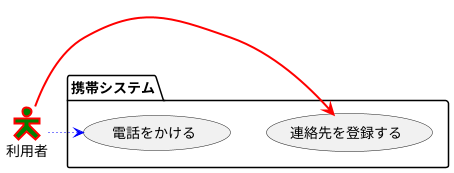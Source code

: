 @startuml ユースケース図
skinparam actorStyle Hollow 

' left to right direction
actor 利用者 #Green;line:Red;line.bold;
package 携帯システム {
usecase 連絡先を登録する
usecase 電話をかける
}
利用者 -right-> 連絡先を登録する #line:red;line.bold;text:red
利用者 -right-> 電話をかける #blue;line.dotted; 

@enduml
